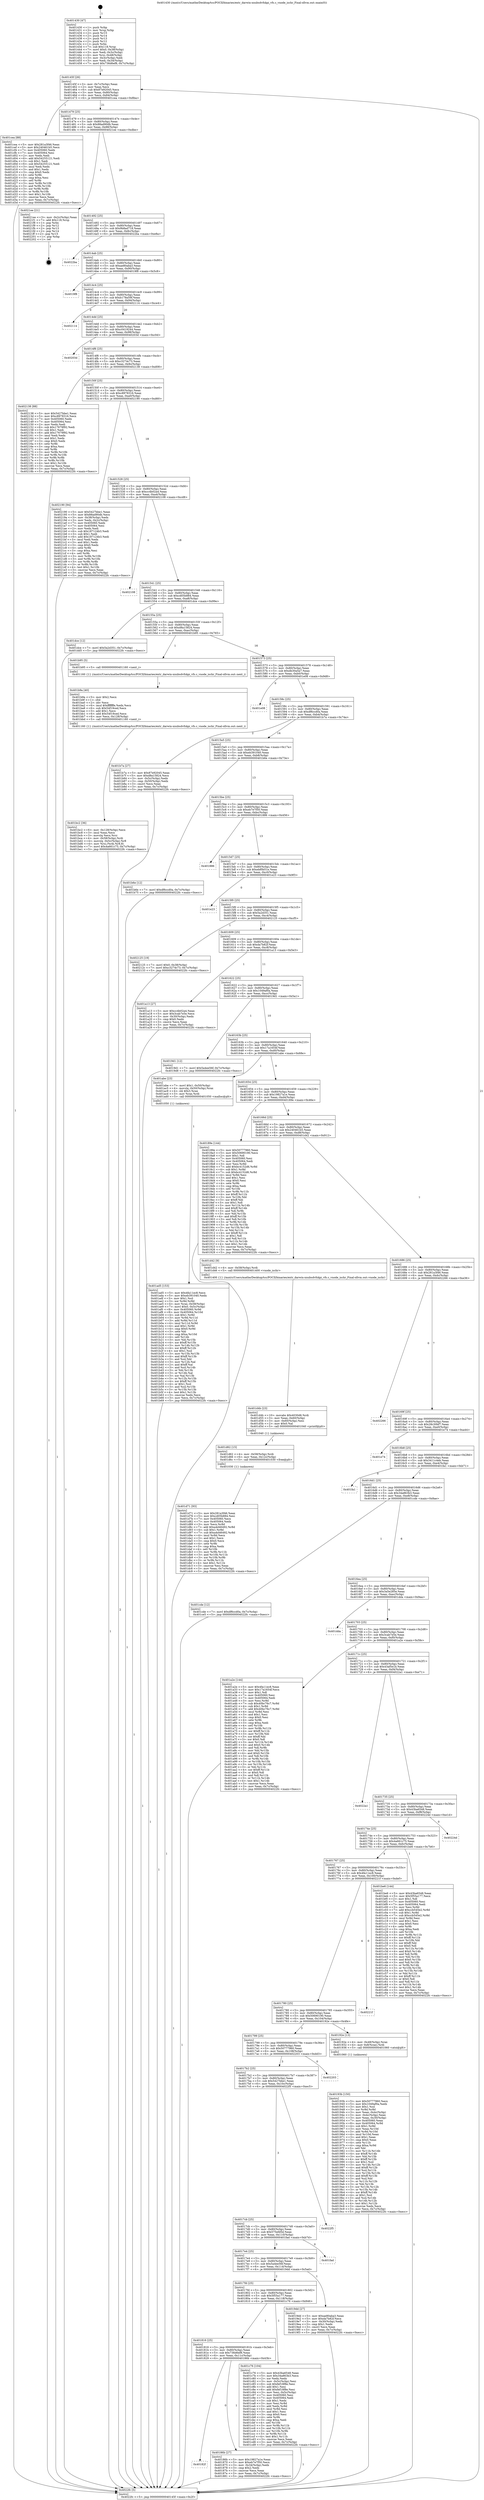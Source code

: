 digraph "0x401430" {
  label = "0x401430 (/mnt/c/Users/mathe/Desktop/tcc/POCII/binaries/extr_darwin-xnubsdvfskpi_vfs.c_vnode_ischr_Final-ollvm.out::main(0))"
  labelloc = "t"
  node[shape=record]

  Entry [label="",width=0.3,height=0.3,shape=circle,fillcolor=black,style=filled]
  "0x40145f" [label="{
     0x40145f [26]\l
     | [instrs]\l
     &nbsp;&nbsp;0x40145f \<+3\>: mov -0x7c(%rbp),%eax\l
     &nbsp;&nbsp;0x401462 \<+2\>: mov %eax,%ecx\l
     &nbsp;&nbsp;0x401464 \<+6\>: sub $0x87e92045,%ecx\l
     &nbsp;&nbsp;0x40146a \<+3\>: mov %eax,-0x80(%rbp)\l
     &nbsp;&nbsp;0x40146d \<+6\>: mov %ecx,-0x84(%rbp)\l
     &nbsp;&nbsp;0x401473 \<+6\>: je 0000000000401cea \<main+0x8ba\>\l
  }"]
  "0x401cea" [label="{
     0x401cea [88]\l
     | [instrs]\l
     &nbsp;&nbsp;0x401cea \<+5\>: mov $0x281a3f46,%eax\l
     &nbsp;&nbsp;0x401cef \<+5\>: mov $0x240461b5,%ecx\l
     &nbsp;&nbsp;0x401cf4 \<+7\>: mov 0x405060,%edx\l
     &nbsp;&nbsp;0x401cfb \<+7\>: mov 0x405064,%esi\l
     &nbsp;&nbsp;0x401d02 \<+2\>: mov %edx,%edi\l
     &nbsp;&nbsp;0x401d04 \<+6\>: add $0x54255121,%edi\l
     &nbsp;&nbsp;0x401d0a \<+3\>: sub $0x1,%edi\l
     &nbsp;&nbsp;0x401d0d \<+6\>: sub $0x54255121,%edi\l
     &nbsp;&nbsp;0x401d13 \<+3\>: imul %edi,%edx\l
     &nbsp;&nbsp;0x401d16 \<+3\>: and $0x1,%edx\l
     &nbsp;&nbsp;0x401d19 \<+3\>: cmp $0x0,%edx\l
     &nbsp;&nbsp;0x401d1c \<+4\>: sete %r8b\l
     &nbsp;&nbsp;0x401d20 \<+3\>: cmp $0xa,%esi\l
     &nbsp;&nbsp;0x401d23 \<+4\>: setl %r9b\l
     &nbsp;&nbsp;0x401d27 \<+3\>: mov %r8b,%r10b\l
     &nbsp;&nbsp;0x401d2a \<+3\>: and %r9b,%r10b\l
     &nbsp;&nbsp;0x401d2d \<+3\>: xor %r9b,%r8b\l
     &nbsp;&nbsp;0x401d30 \<+3\>: or %r8b,%r10b\l
     &nbsp;&nbsp;0x401d33 \<+4\>: test $0x1,%r10b\l
     &nbsp;&nbsp;0x401d37 \<+3\>: cmovne %ecx,%eax\l
     &nbsp;&nbsp;0x401d3a \<+3\>: mov %eax,-0x7c(%rbp)\l
     &nbsp;&nbsp;0x401d3d \<+5\>: jmp 00000000004022fc \<main+0xecc\>\l
  }"]
  "0x401479" [label="{
     0x401479 [25]\l
     | [instrs]\l
     &nbsp;&nbsp;0x401479 \<+5\>: jmp 000000000040147e \<main+0x4e\>\l
     &nbsp;&nbsp;0x40147e \<+3\>: mov -0x80(%rbp),%eax\l
     &nbsp;&nbsp;0x401481 \<+5\>: sub $0x88ad90db,%eax\l
     &nbsp;&nbsp;0x401486 \<+6\>: mov %eax,-0x88(%rbp)\l
     &nbsp;&nbsp;0x40148c \<+6\>: je 00000000004021ee \<main+0xdbe\>\l
  }"]
  Exit [label="",width=0.3,height=0.3,shape=circle,fillcolor=black,style=filled,peripheries=2]
  "0x4021ee" [label="{
     0x4021ee [21]\l
     | [instrs]\l
     &nbsp;&nbsp;0x4021ee \<+3\>: mov -0x2c(%rbp),%eax\l
     &nbsp;&nbsp;0x4021f1 \<+7\>: add $0x118,%rsp\l
     &nbsp;&nbsp;0x4021f8 \<+1\>: pop %rbx\l
     &nbsp;&nbsp;0x4021f9 \<+2\>: pop %r12\l
     &nbsp;&nbsp;0x4021fb \<+2\>: pop %r13\l
     &nbsp;&nbsp;0x4021fd \<+2\>: pop %r14\l
     &nbsp;&nbsp;0x4021ff \<+2\>: pop %r15\l
     &nbsp;&nbsp;0x402201 \<+1\>: pop %rbp\l
     &nbsp;&nbsp;0x402202 \<+1\>: ret\l
  }"]
  "0x401492" [label="{
     0x401492 [25]\l
     | [instrs]\l
     &nbsp;&nbsp;0x401492 \<+5\>: jmp 0000000000401497 \<main+0x67\>\l
     &nbsp;&nbsp;0x401497 \<+3\>: mov -0x80(%rbp),%eax\l
     &nbsp;&nbsp;0x40149a \<+5\>: sub $0x9b8ad718,%eax\l
     &nbsp;&nbsp;0x40149f \<+6\>: mov %eax,-0x8c(%rbp)\l
     &nbsp;&nbsp;0x4014a5 \<+6\>: je 00000000004022ba \<main+0xe8a\>\l
  }"]
  "0x401d71" [label="{
     0x401d71 [93]\l
     | [instrs]\l
     &nbsp;&nbsp;0x401d71 \<+5\>: mov $0x281a3f46,%eax\l
     &nbsp;&nbsp;0x401d76 \<+5\>: mov $0xcd05b884,%esi\l
     &nbsp;&nbsp;0x401d7b \<+7\>: mov 0x405060,%ecx\l
     &nbsp;&nbsp;0x401d82 \<+7\>: mov 0x405064,%edx\l
     &nbsp;&nbsp;0x401d89 \<+3\>: mov %ecx,%r8d\l
     &nbsp;&nbsp;0x401d8c \<+7\>: add $0xa4d46492,%r8d\l
     &nbsp;&nbsp;0x401d93 \<+4\>: sub $0x1,%r8d\l
     &nbsp;&nbsp;0x401d97 \<+7\>: sub $0xa4d46492,%r8d\l
     &nbsp;&nbsp;0x401d9e \<+4\>: imul %r8d,%ecx\l
     &nbsp;&nbsp;0x401da2 \<+3\>: and $0x1,%ecx\l
     &nbsp;&nbsp;0x401da5 \<+3\>: cmp $0x0,%ecx\l
     &nbsp;&nbsp;0x401da8 \<+4\>: sete %r9b\l
     &nbsp;&nbsp;0x401dac \<+3\>: cmp $0xa,%edx\l
     &nbsp;&nbsp;0x401daf \<+4\>: setl %r10b\l
     &nbsp;&nbsp;0x401db3 \<+3\>: mov %r9b,%r11b\l
     &nbsp;&nbsp;0x401db6 \<+3\>: and %r10b,%r11b\l
     &nbsp;&nbsp;0x401db9 \<+3\>: xor %r10b,%r9b\l
     &nbsp;&nbsp;0x401dbc \<+3\>: or %r9b,%r11b\l
     &nbsp;&nbsp;0x401dbf \<+4\>: test $0x1,%r11b\l
     &nbsp;&nbsp;0x401dc3 \<+3\>: cmovne %esi,%eax\l
     &nbsp;&nbsp;0x401dc6 \<+3\>: mov %eax,-0x7c(%rbp)\l
     &nbsp;&nbsp;0x401dc9 \<+5\>: jmp 00000000004022fc \<main+0xecc\>\l
  }"]
  "0x4022ba" [label="{
     0x4022ba\l
  }", style=dashed]
  "0x4014ab" [label="{
     0x4014ab [25]\l
     | [instrs]\l
     &nbsp;&nbsp;0x4014ab \<+5\>: jmp 00000000004014b0 \<main+0x80\>\l
     &nbsp;&nbsp;0x4014b0 \<+3\>: mov -0x80(%rbp),%eax\l
     &nbsp;&nbsp;0x4014b3 \<+5\>: sub $0xae80aba3,%eax\l
     &nbsp;&nbsp;0x4014b8 \<+6\>: mov %eax,-0x90(%rbp)\l
     &nbsp;&nbsp;0x4014be \<+6\>: je 00000000004019f8 \<main+0x5c8\>\l
  }"]
  "0x401d62" [label="{
     0x401d62 [15]\l
     | [instrs]\l
     &nbsp;&nbsp;0x401d62 \<+4\>: mov -0x58(%rbp),%rdi\l
     &nbsp;&nbsp;0x401d66 \<+6\>: mov %eax,-0x12c(%rbp)\l
     &nbsp;&nbsp;0x401d6c \<+5\>: call 0000000000401030 \<free@plt\>\l
     | [calls]\l
     &nbsp;&nbsp;0x401030 \{1\} (unknown)\l
  }"]
  "0x4019f8" [label="{
     0x4019f8\l
  }", style=dashed]
  "0x4014c4" [label="{
     0x4014c4 [25]\l
     | [instrs]\l
     &nbsp;&nbsp;0x4014c4 \<+5\>: jmp 00000000004014c9 \<main+0x99\>\l
     &nbsp;&nbsp;0x4014c9 \<+3\>: mov -0x80(%rbp),%eax\l
     &nbsp;&nbsp;0x4014cc \<+5\>: sub $0xb178a59f,%eax\l
     &nbsp;&nbsp;0x4014d1 \<+6\>: mov %eax,-0x94(%rbp)\l
     &nbsp;&nbsp;0x4014d7 \<+6\>: je 0000000000402114 \<main+0xce4\>\l
  }"]
  "0x401d4b" [label="{
     0x401d4b [23]\l
     | [instrs]\l
     &nbsp;&nbsp;0x401d4b \<+10\>: movabs $0x4030d6,%rdi\l
     &nbsp;&nbsp;0x401d55 \<+3\>: mov %eax,-0x60(%rbp)\l
     &nbsp;&nbsp;0x401d58 \<+3\>: mov -0x60(%rbp),%esi\l
     &nbsp;&nbsp;0x401d5b \<+2\>: mov $0x0,%al\l
     &nbsp;&nbsp;0x401d5d \<+5\>: call 0000000000401040 \<printf@plt\>\l
     | [calls]\l
     &nbsp;&nbsp;0x401040 \{1\} (unknown)\l
  }"]
  "0x402114" [label="{
     0x402114\l
  }", style=dashed]
  "0x4014dd" [label="{
     0x4014dd [25]\l
     | [instrs]\l
     &nbsp;&nbsp;0x4014dd \<+5\>: jmp 00000000004014e2 \<main+0xb2\>\l
     &nbsp;&nbsp;0x4014e2 \<+3\>: mov -0x80(%rbp),%eax\l
     &nbsp;&nbsp;0x4014e5 \<+5\>: sub $0xc0419244,%eax\l
     &nbsp;&nbsp;0x4014ea \<+6\>: mov %eax,-0x98(%rbp)\l
     &nbsp;&nbsp;0x4014f0 \<+6\>: je 000000000040203d \<main+0xc0d\>\l
  }"]
  "0x401bc2" [label="{
     0x401bc2 [36]\l
     | [instrs]\l
     &nbsp;&nbsp;0x401bc2 \<+6\>: mov -0x128(%rbp),%ecx\l
     &nbsp;&nbsp;0x401bc8 \<+3\>: imul %eax,%ecx\l
     &nbsp;&nbsp;0x401bcb \<+3\>: movslq %ecx,%rsi\l
     &nbsp;&nbsp;0x401bce \<+4\>: mov -0x58(%rbp),%rdi\l
     &nbsp;&nbsp;0x401bd2 \<+4\>: movslq -0x5c(%rbp),%r8\l
     &nbsp;&nbsp;0x401bd6 \<+4\>: mov %rsi,(%rdi,%r8,8)\l
     &nbsp;&nbsp;0x401bda \<+7\>: movl $0x4a661c75,-0x7c(%rbp)\l
     &nbsp;&nbsp;0x401be1 \<+5\>: jmp 00000000004022fc \<main+0xecc\>\l
  }"]
  "0x40203d" [label="{
     0x40203d\l
  }", style=dashed]
  "0x4014f6" [label="{
     0x4014f6 [25]\l
     | [instrs]\l
     &nbsp;&nbsp;0x4014f6 \<+5\>: jmp 00000000004014fb \<main+0xcb\>\l
     &nbsp;&nbsp;0x4014fb \<+3\>: mov -0x80(%rbp),%eax\l
     &nbsp;&nbsp;0x4014fe \<+5\>: sub $0xc3274c73,%eax\l
     &nbsp;&nbsp;0x401503 \<+6\>: mov %eax,-0x9c(%rbp)\l
     &nbsp;&nbsp;0x401509 \<+6\>: je 0000000000402138 \<main+0xd08\>\l
  }"]
  "0x401b9a" [label="{
     0x401b9a [40]\l
     | [instrs]\l
     &nbsp;&nbsp;0x401b9a \<+5\>: mov $0x2,%ecx\l
     &nbsp;&nbsp;0x401b9f \<+1\>: cltd\l
     &nbsp;&nbsp;0x401ba0 \<+2\>: idiv %ecx\l
     &nbsp;&nbsp;0x401ba2 \<+6\>: imul $0xfffffffe,%edx,%ecx\l
     &nbsp;&nbsp;0x401ba8 \<+6\>: sub $0x54f19ced,%ecx\l
     &nbsp;&nbsp;0x401bae \<+3\>: add $0x1,%ecx\l
     &nbsp;&nbsp;0x401bb1 \<+6\>: add $0x54f19ced,%ecx\l
     &nbsp;&nbsp;0x401bb7 \<+6\>: mov %ecx,-0x128(%rbp)\l
     &nbsp;&nbsp;0x401bbd \<+5\>: call 0000000000401160 \<next_i\>\l
     | [calls]\l
     &nbsp;&nbsp;0x401160 \{1\} (/mnt/c/Users/mathe/Desktop/tcc/POCII/binaries/extr_darwin-xnubsdvfskpi_vfs.c_vnode_ischr_Final-ollvm.out::next_i)\l
  }"]
  "0x402138" [label="{
     0x402138 [88]\l
     | [instrs]\l
     &nbsp;&nbsp;0x402138 \<+5\>: mov $0x5427bbe1,%eax\l
     &nbsp;&nbsp;0x40213d \<+5\>: mov $0xc8978316,%ecx\l
     &nbsp;&nbsp;0x402142 \<+7\>: mov 0x405060,%edx\l
     &nbsp;&nbsp;0x402149 \<+7\>: mov 0x405064,%esi\l
     &nbsp;&nbsp;0x402150 \<+2\>: mov %edx,%edi\l
     &nbsp;&nbsp;0x402152 \<+6\>: sub $0x17679f92,%edi\l
     &nbsp;&nbsp;0x402158 \<+3\>: sub $0x1,%edi\l
     &nbsp;&nbsp;0x40215b \<+6\>: add $0x17679f92,%edi\l
     &nbsp;&nbsp;0x402161 \<+3\>: imul %edi,%edx\l
     &nbsp;&nbsp;0x402164 \<+3\>: and $0x1,%edx\l
     &nbsp;&nbsp;0x402167 \<+3\>: cmp $0x0,%edx\l
     &nbsp;&nbsp;0x40216a \<+4\>: sete %r8b\l
     &nbsp;&nbsp;0x40216e \<+3\>: cmp $0xa,%esi\l
     &nbsp;&nbsp;0x402171 \<+4\>: setl %r9b\l
     &nbsp;&nbsp;0x402175 \<+3\>: mov %r8b,%r10b\l
     &nbsp;&nbsp;0x402178 \<+3\>: and %r9b,%r10b\l
     &nbsp;&nbsp;0x40217b \<+3\>: xor %r9b,%r8b\l
     &nbsp;&nbsp;0x40217e \<+3\>: or %r8b,%r10b\l
     &nbsp;&nbsp;0x402181 \<+4\>: test $0x1,%r10b\l
     &nbsp;&nbsp;0x402185 \<+3\>: cmovne %ecx,%eax\l
     &nbsp;&nbsp;0x402188 \<+3\>: mov %eax,-0x7c(%rbp)\l
     &nbsp;&nbsp;0x40218b \<+5\>: jmp 00000000004022fc \<main+0xecc\>\l
  }"]
  "0x40150f" [label="{
     0x40150f [25]\l
     | [instrs]\l
     &nbsp;&nbsp;0x40150f \<+5\>: jmp 0000000000401514 \<main+0xe4\>\l
     &nbsp;&nbsp;0x401514 \<+3\>: mov -0x80(%rbp),%eax\l
     &nbsp;&nbsp;0x401517 \<+5\>: sub $0xc8978316,%eax\l
     &nbsp;&nbsp;0x40151c \<+6\>: mov %eax,-0xa0(%rbp)\l
     &nbsp;&nbsp;0x401522 \<+6\>: je 0000000000402190 \<main+0xd60\>\l
  }"]
  "0x401ad5" [label="{
     0x401ad5 [153]\l
     | [instrs]\l
     &nbsp;&nbsp;0x401ad5 \<+5\>: mov $0x4fa11ec8,%ecx\l
     &nbsp;&nbsp;0x401ada \<+5\>: mov $0xeb391040,%edx\l
     &nbsp;&nbsp;0x401adf \<+3\>: mov $0x1,%sil\l
     &nbsp;&nbsp;0x401ae2 \<+3\>: xor %r8d,%r8d\l
     &nbsp;&nbsp;0x401ae5 \<+4\>: mov %rax,-0x58(%rbp)\l
     &nbsp;&nbsp;0x401ae9 \<+7\>: movl $0x0,-0x5c(%rbp)\l
     &nbsp;&nbsp;0x401af0 \<+8\>: mov 0x405060,%r9d\l
     &nbsp;&nbsp;0x401af8 \<+8\>: mov 0x405064,%r10d\l
     &nbsp;&nbsp;0x401b00 \<+4\>: sub $0x1,%r8d\l
     &nbsp;&nbsp;0x401b04 \<+3\>: mov %r9d,%r11d\l
     &nbsp;&nbsp;0x401b07 \<+3\>: add %r8d,%r11d\l
     &nbsp;&nbsp;0x401b0a \<+4\>: imul %r11d,%r9d\l
     &nbsp;&nbsp;0x401b0e \<+4\>: and $0x1,%r9d\l
     &nbsp;&nbsp;0x401b12 \<+4\>: cmp $0x0,%r9d\l
     &nbsp;&nbsp;0x401b16 \<+3\>: sete %bl\l
     &nbsp;&nbsp;0x401b19 \<+4\>: cmp $0xa,%r10d\l
     &nbsp;&nbsp;0x401b1d \<+4\>: setl %r14b\l
     &nbsp;&nbsp;0x401b21 \<+3\>: mov %bl,%r15b\l
     &nbsp;&nbsp;0x401b24 \<+4\>: xor $0xff,%r15b\l
     &nbsp;&nbsp;0x401b28 \<+3\>: mov %r14b,%r12b\l
     &nbsp;&nbsp;0x401b2b \<+4\>: xor $0xff,%r12b\l
     &nbsp;&nbsp;0x401b2f \<+4\>: xor $0x1,%sil\l
     &nbsp;&nbsp;0x401b33 \<+3\>: mov %r15b,%r13b\l
     &nbsp;&nbsp;0x401b36 \<+4\>: and $0xff,%r13b\l
     &nbsp;&nbsp;0x401b3a \<+3\>: and %sil,%bl\l
     &nbsp;&nbsp;0x401b3d \<+3\>: mov %r12b,%al\l
     &nbsp;&nbsp;0x401b40 \<+2\>: and $0xff,%al\l
     &nbsp;&nbsp;0x401b42 \<+3\>: and %sil,%r14b\l
     &nbsp;&nbsp;0x401b45 \<+3\>: or %bl,%r13b\l
     &nbsp;&nbsp;0x401b48 \<+3\>: or %r14b,%al\l
     &nbsp;&nbsp;0x401b4b \<+3\>: xor %al,%r13b\l
     &nbsp;&nbsp;0x401b4e \<+3\>: or %r12b,%r15b\l
     &nbsp;&nbsp;0x401b51 \<+4\>: xor $0xff,%r15b\l
     &nbsp;&nbsp;0x401b55 \<+4\>: or $0x1,%sil\l
     &nbsp;&nbsp;0x401b59 \<+3\>: and %sil,%r15b\l
     &nbsp;&nbsp;0x401b5c \<+3\>: or %r15b,%r13b\l
     &nbsp;&nbsp;0x401b5f \<+4\>: test $0x1,%r13b\l
     &nbsp;&nbsp;0x401b63 \<+3\>: cmovne %edx,%ecx\l
     &nbsp;&nbsp;0x401b66 \<+3\>: mov %ecx,-0x7c(%rbp)\l
     &nbsp;&nbsp;0x401b69 \<+5\>: jmp 00000000004022fc \<main+0xecc\>\l
  }"]
  "0x402190" [label="{
     0x402190 [94]\l
     | [instrs]\l
     &nbsp;&nbsp;0x402190 \<+5\>: mov $0x5427bbe1,%eax\l
     &nbsp;&nbsp;0x402195 \<+5\>: mov $0x88ad90db,%ecx\l
     &nbsp;&nbsp;0x40219a \<+3\>: mov -0x38(%rbp),%edx\l
     &nbsp;&nbsp;0x40219d \<+3\>: mov %edx,-0x2c(%rbp)\l
     &nbsp;&nbsp;0x4021a0 \<+7\>: mov 0x405060,%edx\l
     &nbsp;&nbsp;0x4021a7 \<+7\>: mov 0x405064,%esi\l
     &nbsp;&nbsp;0x4021ae \<+2\>: mov %edx,%edi\l
     &nbsp;&nbsp;0x4021b0 \<+6\>: sub $0x187124b3,%edi\l
     &nbsp;&nbsp;0x4021b6 \<+3\>: sub $0x1,%edi\l
     &nbsp;&nbsp;0x4021b9 \<+6\>: add $0x187124b3,%edi\l
     &nbsp;&nbsp;0x4021bf \<+3\>: imul %edi,%edx\l
     &nbsp;&nbsp;0x4021c2 \<+3\>: and $0x1,%edx\l
     &nbsp;&nbsp;0x4021c5 \<+3\>: cmp $0x0,%edx\l
     &nbsp;&nbsp;0x4021c8 \<+4\>: sete %r8b\l
     &nbsp;&nbsp;0x4021cc \<+3\>: cmp $0xa,%esi\l
     &nbsp;&nbsp;0x4021cf \<+4\>: setl %r9b\l
     &nbsp;&nbsp;0x4021d3 \<+3\>: mov %r8b,%r10b\l
     &nbsp;&nbsp;0x4021d6 \<+3\>: and %r9b,%r10b\l
     &nbsp;&nbsp;0x4021d9 \<+3\>: xor %r9b,%r8b\l
     &nbsp;&nbsp;0x4021dc \<+3\>: or %r8b,%r10b\l
     &nbsp;&nbsp;0x4021df \<+4\>: test $0x1,%r10b\l
     &nbsp;&nbsp;0x4021e3 \<+3\>: cmovne %ecx,%eax\l
     &nbsp;&nbsp;0x4021e6 \<+3\>: mov %eax,-0x7c(%rbp)\l
     &nbsp;&nbsp;0x4021e9 \<+5\>: jmp 00000000004022fc \<main+0xecc\>\l
  }"]
  "0x401528" [label="{
     0x401528 [25]\l
     | [instrs]\l
     &nbsp;&nbsp;0x401528 \<+5\>: jmp 000000000040152d \<main+0xfd\>\l
     &nbsp;&nbsp;0x40152d \<+3\>: mov -0x80(%rbp),%eax\l
     &nbsp;&nbsp;0x401530 \<+5\>: sub $0xcc4b02a4,%eax\l
     &nbsp;&nbsp;0x401535 \<+6\>: mov %eax,-0xa4(%rbp)\l
     &nbsp;&nbsp;0x40153b \<+6\>: je 0000000000402108 \<main+0xcd8\>\l
  }"]
  "0x40193b" [label="{
     0x40193b [150]\l
     | [instrs]\l
     &nbsp;&nbsp;0x40193b \<+5\>: mov $0x50777960,%ecx\l
     &nbsp;&nbsp;0x401940 \<+5\>: mov $0x1049af0a,%edx\l
     &nbsp;&nbsp;0x401945 \<+3\>: mov $0x1,%sil\l
     &nbsp;&nbsp;0x401948 \<+3\>: xor %r8d,%r8d\l
     &nbsp;&nbsp;0x40194b \<+3\>: mov %eax,-0x4c(%rbp)\l
     &nbsp;&nbsp;0x40194e \<+3\>: mov -0x4c(%rbp),%eax\l
     &nbsp;&nbsp;0x401951 \<+3\>: mov %eax,-0x30(%rbp)\l
     &nbsp;&nbsp;0x401954 \<+7\>: mov 0x405060,%eax\l
     &nbsp;&nbsp;0x40195b \<+8\>: mov 0x405064,%r9d\l
     &nbsp;&nbsp;0x401963 \<+4\>: sub $0x1,%r8d\l
     &nbsp;&nbsp;0x401967 \<+3\>: mov %eax,%r10d\l
     &nbsp;&nbsp;0x40196a \<+3\>: add %r8d,%r10d\l
     &nbsp;&nbsp;0x40196d \<+4\>: imul %r10d,%eax\l
     &nbsp;&nbsp;0x401971 \<+3\>: and $0x1,%eax\l
     &nbsp;&nbsp;0x401974 \<+3\>: cmp $0x0,%eax\l
     &nbsp;&nbsp;0x401977 \<+4\>: sete %r11b\l
     &nbsp;&nbsp;0x40197b \<+4\>: cmp $0xa,%r9d\l
     &nbsp;&nbsp;0x40197f \<+3\>: setl %bl\l
     &nbsp;&nbsp;0x401982 \<+3\>: mov %r11b,%r14b\l
     &nbsp;&nbsp;0x401985 \<+4\>: xor $0xff,%r14b\l
     &nbsp;&nbsp;0x401989 \<+3\>: mov %bl,%r15b\l
     &nbsp;&nbsp;0x40198c \<+4\>: xor $0xff,%r15b\l
     &nbsp;&nbsp;0x401990 \<+4\>: xor $0x1,%sil\l
     &nbsp;&nbsp;0x401994 \<+3\>: mov %r14b,%r12b\l
     &nbsp;&nbsp;0x401997 \<+4\>: and $0xff,%r12b\l
     &nbsp;&nbsp;0x40199b \<+3\>: and %sil,%r11b\l
     &nbsp;&nbsp;0x40199e \<+3\>: mov %r15b,%r13b\l
     &nbsp;&nbsp;0x4019a1 \<+4\>: and $0xff,%r13b\l
     &nbsp;&nbsp;0x4019a5 \<+3\>: and %sil,%bl\l
     &nbsp;&nbsp;0x4019a8 \<+3\>: or %r11b,%r12b\l
     &nbsp;&nbsp;0x4019ab \<+3\>: or %bl,%r13b\l
     &nbsp;&nbsp;0x4019ae \<+3\>: xor %r13b,%r12b\l
     &nbsp;&nbsp;0x4019b1 \<+3\>: or %r15b,%r14b\l
     &nbsp;&nbsp;0x4019b4 \<+4\>: xor $0xff,%r14b\l
     &nbsp;&nbsp;0x4019b8 \<+4\>: or $0x1,%sil\l
     &nbsp;&nbsp;0x4019bc \<+3\>: and %sil,%r14b\l
     &nbsp;&nbsp;0x4019bf \<+3\>: or %r14b,%r12b\l
     &nbsp;&nbsp;0x4019c2 \<+4\>: test $0x1,%r12b\l
     &nbsp;&nbsp;0x4019c6 \<+3\>: cmovne %edx,%ecx\l
     &nbsp;&nbsp;0x4019c9 \<+3\>: mov %ecx,-0x7c(%rbp)\l
     &nbsp;&nbsp;0x4019cc \<+5\>: jmp 00000000004022fc \<main+0xecc\>\l
  }"]
  "0x402108" [label="{
     0x402108\l
  }", style=dashed]
  "0x401541" [label="{
     0x401541 [25]\l
     | [instrs]\l
     &nbsp;&nbsp;0x401541 \<+5\>: jmp 0000000000401546 \<main+0x116\>\l
     &nbsp;&nbsp;0x401546 \<+3\>: mov -0x80(%rbp),%eax\l
     &nbsp;&nbsp;0x401549 \<+5\>: sub $0xcd05b884,%eax\l
     &nbsp;&nbsp;0x40154e \<+6\>: mov %eax,-0xa8(%rbp)\l
     &nbsp;&nbsp;0x401554 \<+6\>: je 0000000000401dce \<main+0x99e\>\l
  }"]
  "0x401430" [label="{
     0x401430 [47]\l
     | [instrs]\l
     &nbsp;&nbsp;0x401430 \<+1\>: push %rbp\l
     &nbsp;&nbsp;0x401431 \<+3\>: mov %rsp,%rbp\l
     &nbsp;&nbsp;0x401434 \<+2\>: push %r15\l
     &nbsp;&nbsp;0x401436 \<+2\>: push %r14\l
     &nbsp;&nbsp;0x401438 \<+2\>: push %r13\l
     &nbsp;&nbsp;0x40143a \<+2\>: push %r12\l
     &nbsp;&nbsp;0x40143c \<+1\>: push %rbx\l
     &nbsp;&nbsp;0x40143d \<+7\>: sub $0x118,%rsp\l
     &nbsp;&nbsp;0x401444 \<+7\>: movl $0x0,-0x38(%rbp)\l
     &nbsp;&nbsp;0x40144b \<+3\>: mov %edi,-0x3c(%rbp)\l
     &nbsp;&nbsp;0x40144e \<+4\>: mov %rsi,-0x48(%rbp)\l
     &nbsp;&nbsp;0x401452 \<+3\>: mov -0x3c(%rbp),%edi\l
     &nbsp;&nbsp;0x401455 \<+3\>: mov %edi,-0x34(%rbp)\l
     &nbsp;&nbsp;0x401458 \<+7\>: movl $0x736d6ef8,-0x7c(%rbp)\l
  }"]
  "0x401dce" [label="{
     0x401dce [12]\l
     | [instrs]\l
     &nbsp;&nbsp;0x401dce \<+7\>: movl $0x5a2d351,-0x7c(%rbp)\l
     &nbsp;&nbsp;0x401dd5 \<+5\>: jmp 00000000004022fc \<main+0xecc\>\l
  }"]
  "0x40155a" [label="{
     0x40155a [25]\l
     | [instrs]\l
     &nbsp;&nbsp;0x40155a \<+5\>: jmp 000000000040155f \<main+0x12f\>\l
     &nbsp;&nbsp;0x40155f \<+3\>: mov -0x80(%rbp),%eax\l
     &nbsp;&nbsp;0x401562 \<+5\>: sub $0xd8a15824,%eax\l
     &nbsp;&nbsp;0x401567 \<+6\>: mov %eax,-0xac(%rbp)\l
     &nbsp;&nbsp;0x40156d \<+6\>: je 0000000000401b95 \<main+0x765\>\l
  }"]
  "0x4022fc" [label="{
     0x4022fc [5]\l
     | [instrs]\l
     &nbsp;&nbsp;0x4022fc \<+5\>: jmp 000000000040145f \<main+0x2f\>\l
  }"]
  "0x401b95" [label="{
     0x401b95 [5]\l
     | [instrs]\l
     &nbsp;&nbsp;0x401b95 \<+5\>: call 0000000000401160 \<next_i\>\l
     | [calls]\l
     &nbsp;&nbsp;0x401160 \{1\} (/mnt/c/Users/mathe/Desktop/tcc/POCII/binaries/extr_darwin-xnubsdvfskpi_vfs.c_vnode_ischr_Final-ollvm.out::next_i)\l
  }"]
  "0x401573" [label="{
     0x401573 [25]\l
     | [instrs]\l
     &nbsp;&nbsp;0x401573 \<+5\>: jmp 0000000000401578 \<main+0x148\>\l
     &nbsp;&nbsp;0x401578 \<+3\>: mov -0x80(%rbp),%eax\l
     &nbsp;&nbsp;0x40157b \<+5\>: sub $0xdb30a5a7,%eax\l
     &nbsp;&nbsp;0x401580 \<+6\>: mov %eax,-0xb0(%rbp)\l
     &nbsp;&nbsp;0x401586 \<+6\>: je 0000000000401e08 \<main+0x9d8\>\l
  }"]
  "0x40182f" [label="{
     0x40182f\l
  }", style=dashed]
  "0x401e08" [label="{
     0x401e08\l
  }", style=dashed]
  "0x40158c" [label="{
     0x40158c [25]\l
     | [instrs]\l
     &nbsp;&nbsp;0x40158c \<+5\>: jmp 0000000000401591 \<main+0x161\>\l
     &nbsp;&nbsp;0x401591 \<+3\>: mov -0x80(%rbp),%eax\l
     &nbsp;&nbsp;0x401594 \<+5\>: sub $0xdf6ccd0a,%eax\l
     &nbsp;&nbsp;0x401599 \<+6\>: mov %eax,-0xb4(%rbp)\l
     &nbsp;&nbsp;0x40159f \<+6\>: je 0000000000401b7a \<main+0x74a\>\l
  }"]
  "0x40186b" [label="{
     0x40186b [27]\l
     | [instrs]\l
     &nbsp;&nbsp;0x40186b \<+5\>: mov $0x19827a1e,%eax\l
     &nbsp;&nbsp;0x401870 \<+5\>: mov $0xeb7e7f50,%ecx\l
     &nbsp;&nbsp;0x401875 \<+3\>: mov -0x34(%rbp),%edx\l
     &nbsp;&nbsp;0x401878 \<+3\>: cmp $0x2,%edx\l
     &nbsp;&nbsp;0x40187b \<+3\>: cmovne %ecx,%eax\l
     &nbsp;&nbsp;0x40187e \<+3\>: mov %eax,-0x7c(%rbp)\l
     &nbsp;&nbsp;0x401881 \<+5\>: jmp 00000000004022fc \<main+0xecc\>\l
  }"]
  "0x401b7a" [label="{
     0x401b7a [27]\l
     | [instrs]\l
     &nbsp;&nbsp;0x401b7a \<+5\>: mov $0x87e92045,%eax\l
     &nbsp;&nbsp;0x401b7f \<+5\>: mov $0xd8a15824,%ecx\l
     &nbsp;&nbsp;0x401b84 \<+3\>: mov -0x5c(%rbp),%edx\l
     &nbsp;&nbsp;0x401b87 \<+3\>: cmp -0x50(%rbp),%edx\l
     &nbsp;&nbsp;0x401b8a \<+3\>: cmovl %ecx,%eax\l
     &nbsp;&nbsp;0x401b8d \<+3\>: mov %eax,-0x7c(%rbp)\l
     &nbsp;&nbsp;0x401b90 \<+5\>: jmp 00000000004022fc \<main+0xecc\>\l
  }"]
  "0x4015a5" [label="{
     0x4015a5 [25]\l
     | [instrs]\l
     &nbsp;&nbsp;0x4015a5 \<+5\>: jmp 00000000004015aa \<main+0x17a\>\l
     &nbsp;&nbsp;0x4015aa \<+3\>: mov -0x80(%rbp),%eax\l
     &nbsp;&nbsp;0x4015ad \<+5\>: sub $0xeb391040,%eax\l
     &nbsp;&nbsp;0x4015b2 \<+6\>: mov %eax,-0xb8(%rbp)\l
     &nbsp;&nbsp;0x4015b8 \<+6\>: je 0000000000401b6e \<main+0x73e\>\l
  }"]
  "0x401816" [label="{
     0x401816 [25]\l
     | [instrs]\l
     &nbsp;&nbsp;0x401816 \<+5\>: jmp 000000000040181b \<main+0x3eb\>\l
     &nbsp;&nbsp;0x40181b \<+3\>: mov -0x80(%rbp),%eax\l
     &nbsp;&nbsp;0x40181e \<+5\>: sub $0x736d6ef8,%eax\l
     &nbsp;&nbsp;0x401823 \<+6\>: mov %eax,-0x11c(%rbp)\l
     &nbsp;&nbsp;0x401829 \<+6\>: je 000000000040186b \<main+0x43b\>\l
  }"]
  "0x401b6e" [label="{
     0x401b6e [12]\l
     | [instrs]\l
     &nbsp;&nbsp;0x401b6e \<+7\>: movl $0xdf6ccd0a,-0x7c(%rbp)\l
     &nbsp;&nbsp;0x401b75 \<+5\>: jmp 00000000004022fc \<main+0xecc\>\l
  }"]
  "0x4015be" [label="{
     0x4015be [25]\l
     | [instrs]\l
     &nbsp;&nbsp;0x4015be \<+5\>: jmp 00000000004015c3 \<main+0x193\>\l
     &nbsp;&nbsp;0x4015c3 \<+3\>: mov -0x80(%rbp),%eax\l
     &nbsp;&nbsp;0x4015c6 \<+5\>: sub $0xeb7e7f50,%eax\l
     &nbsp;&nbsp;0x4015cb \<+6\>: mov %eax,-0xbc(%rbp)\l
     &nbsp;&nbsp;0x4015d1 \<+6\>: je 0000000000401886 \<main+0x456\>\l
  }"]
  "0x401c76" [label="{
     0x401c76 [104]\l
     | [instrs]\l
     &nbsp;&nbsp;0x401c76 \<+5\>: mov $0x43ba6548,%eax\l
     &nbsp;&nbsp;0x401c7b \<+5\>: mov $0x34a863b3,%ecx\l
     &nbsp;&nbsp;0x401c80 \<+2\>: xor %edx,%edx\l
     &nbsp;&nbsp;0x401c82 \<+3\>: mov -0x5c(%rbp),%esi\l
     &nbsp;&nbsp;0x401c85 \<+6\>: sub $0xfef18f8e,%esi\l
     &nbsp;&nbsp;0x401c8b \<+3\>: add $0x1,%esi\l
     &nbsp;&nbsp;0x401c8e \<+6\>: add $0xfef18f8e,%esi\l
     &nbsp;&nbsp;0x401c94 \<+3\>: mov %esi,-0x5c(%rbp)\l
     &nbsp;&nbsp;0x401c97 \<+7\>: mov 0x405060,%esi\l
     &nbsp;&nbsp;0x401c9e \<+7\>: mov 0x405064,%edi\l
     &nbsp;&nbsp;0x401ca5 \<+3\>: sub $0x1,%edx\l
     &nbsp;&nbsp;0x401ca8 \<+3\>: mov %esi,%r8d\l
     &nbsp;&nbsp;0x401cab \<+3\>: add %edx,%r8d\l
     &nbsp;&nbsp;0x401cae \<+4\>: imul %r8d,%esi\l
     &nbsp;&nbsp;0x401cb2 \<+3\>: and $0x1,%esi\l
     &nbsp;&nbsp;0x401cb5 \<+3\>: cmp $0x0,%esi\l
     &nbsp;&nbsp;0x401cb8 \<+4\>: sete %r9b\l
     &nbsp;&nbsp;0x401cbc \<+3\>: cmp $0xa,%edi\l
     &nbsp;&nbsp;0x401cbf \<+4\>: setl %r10b\l
     &nbsp;&nbsp;0x401cc3 \<+3\>: mov %r9b,%r11b\l
     &nbsp;&nbsp;0x401cc6 \<+3\>: and %r10b,%r11b\l
     &nbsp;&nbsp;0x401cc9 \<+3\>: xor %r10b,%r9b\l
     &nbsp;&nbsp;0x401ccc \<+3\>: or %r9b,%r11b\l
     &nbsp;&nbsp;0x401ccf \<+4\>: test $0x1,%r11b\l
     &nbsp;&nbsp;0x401cd3 \<+3\>: cmovne %ecx,%eax\l
     &nbsp;&nbsp;0x401cd6 \<+3\>: mov %eax,-0x7c(%rbp)\l
     &nbsp;&nbsp;0x401cd9 \<+5\>: jmp 00000000004022fc \<main+0xecc\>\l
  }"]
  "0x401886" [label="{
     0x401886\l
  }", style=dashed]
  "0x4015d7" [label="{
     0x4015d7 [25]\l
     | [instrs]\l
     &nbsp;&nbsp;0x4015d7 \<+5\>: jmp 00000000004015dc \<main+0x1ac\>\l
     &nbsp;&nbsp;0x4015dc \<+3\>: mov -0x80(%rbp),%eax\l
     &nbsp;&nbsp;0x4015df \<+5\>: sub $0xebf0b51e,%eax\l
     &nbsp;&nbsp;0x4015e4 \<+6\>: mov %eax,-0xc0(%rbp)\l
     &nbsp;&nbsp;0x4015ea \<+6\>: je 0000000000401e23 \<main+0x9f3\>\l
  }"]
  "0x4017fd" [label="{
     0x4017fd [25]\l
     | [instrs]\l
     &nbsp;&nbsp;0x4017fd \<+5\>: jmp 0000000000401802 \<main+0x3d2\>\l
     &nbsp;&nbsp;0x401802 \<+3\>: mov -0x80(%rbp),%eax\l
     &nbsp;&nbsp;0x401805 \<+5\>: sub $0x5f55a177,%eax\l
     &nbsp;&nbsp;0x40180a \<+6\>: mov %eax,-0x118(%rbp)\l
     &nbsp;&nbsp;0x401810 \<+6\>: je 0000000000401c76 \<main+0x846\>\l
  }"]
  "0x401e23" [label="{
     0x401e23\l
  }", style=dashed]
  "0x4015f0" [label="{
     0x4015f0 [25]\l
     | [instrs]\l
     &nbsp;&nbsp;0x4015f0 \<+5\>: jmp 00000000004015f5 \<main+0x1c5\>\l
     &nbsp;&nbsp;0x4015f5 \<+3\>: mov -0x80(%rbp),%eax\l
     &nbsp;&nbsp;0x4015f8 \<+5\>: sub $0x5a2d351,%eax\l
     &nbsp;&nbsp;0x4015fd \<+6\>: mov %eax,-0xc4(%rbp)\l
     &nbsp;&nbsp;0x401603 \<+6\>: je 0000000000402125 \<main+0xcf5\>\l
  }"]
  "0x4019dd" [label="{
     0x4019dd [27]\l
     | [instrs]\l
     &nbsp;&nbsp;0x4019dd \<+5\>: mov $0xae80aba3,%eax\l
     &nbsp;&nbsp;0x4019e2 \<+5\>: mov $0xda7b82f,%ecx\l
     &nbsp;&nbsp;0x4019e7 \<+3\>: mov -0x30(%rbp),%edx\l
     &nbsp;&nbsp;0x4019ea \<+3\>: cmp $0x1,%edx\l
     &nbsp;&nbsp;0x4019ed \<+3\>: cmovl %ecx,%eax\l
     &nbsp;&nbsp;0x4019f0 \<+3\>: mov %eax,-0x7c(%rbp)\l
     &nbsp;&nbsp;0x4019f3 \<+5\>: jmp 00000000004022fc \<main+0xecc\>\l
  }"]
  "0x402125" [label="{
     0x402125 [19]\l
     | [instrs]\l
     &nbsp;&nbsp;0x402125 \<+7\>: movl $0x0,-0x38(%rbp)\l
     &nbsp;&nbsp;0x40212c \<+7\>: movl $0xc3274c73,-0x7c(%rbp)\l
     &nbsp;&nbsp;0x402133 \<+5\>: jmp 00000000004022fc \<main+0xecc\>\l
  }"]
  "0x401609" [label="{
     0x401609 [25]\l
     | [instrs]\l
     &nbsp;&nbsp;0x401609 \<+5\>: jmp 000000000040160e \<main+0x1de\>\l
     &nbsp;&nbsp;0x40160e \<+3\>: mov -0x80(%rbp),%eax\l
     &nbsp;&nbsp;0x401611 \<+5\>: sub $0xda7b82f,%eax\l
     &nbsp;&nbsp;0x401616 \<+6\>: mov %eax,-0xc8(%rbp)\l
     &nbsp;&nbsp;0x40161c \<+6\>: je 0000000000401a13 \<main+0x5e3\>\l
  }"]
  "0x4017e4" [label="{
     0x4017e4 [25]\l
     | [instrs]\l
     &nbsp;&nbsp;0x4017e4 \<+5\>: jmp 00000000004017e9 \<main+0x3b9\>\l
     &nbsp;&nbsp;0x4017e9 \<+3\>: mov -0x80(%rbp),%eax\l
     &nbsp;&nbsp;0x4017ec \<+5\>: sub $0x5a4ee56f,%eax\l
     &nbsp;&nbsp;0x4017f1 \<+6\>: mov %eax,-0x114(%rbp)\l
     &nbsp;&nbsp;0x4017f7 \<+6\>: je 00000000004019dd \<main+0x5ad\>\l
  }"]
  "0x401a13" [label="{
     0x401a13 [27]\l
     | [instrs]\l
     &nbsp;&nbsp;0x401a13 \<+5\>: mov $0xcc4b02a4,%eax\l
     &nbsp;&nbsp;0x401a18 \<+5\>: mov $0x3cab7e5e,%ecx\l
     &nbsp;&nbsp;0x401a1d \<+3\>: mov -0x30(%rbp),%edx\l
     &nbsp;&nbsp;0x401a20 \<+3\>: cmp $0x0,%edx\l
     &nbsp;&nbsp;0x401a23 \<+3\>: cmove %ecx,%eax\l
     &nbsp;&nbsp;0x401a26 \<+3\>: mov %eax,-0x7c(%rbp)\l
     &nbsp;&nbsp;0x401a29 \<+5\>: jmp 00000000004022fc \<main+0xecc\>\l
  }"]
  "0x401622" [label="{
     0x401622 [25]\l
     | [instrs]\l
     &nbsp;&nbsp;0x401622 \<+5\>: jmp 0000000000401627 \<main+0x1f7\>\l
     &nbsp;&nbsp;0x401627 \<+3\>: mov -0x80(%rbp),%eax\l
     &nbsp;&nbsp;0x40162a \<+5\>: sub $0x1049af0a,%eax\l
     &nbsp;&nbsp;0x40162f \<+6\>: mov %eax,-0xcc(%rbp)\l
     &nbsp;&nbsp;0x401635 \<+6\>: je 00000000004019d1 \<main+0x5a1\>\l
  }"]
  "0x401fad" [label="{
     0x401fad\l
  }", style=dashed]
  "0x4019d1" [label="{
     0x4019d1 [12]\l
     | [instrs]\l
     &nbsp;&nbsp;0x4019d1 \<+7\>: movl $0x5a4ee56f,-0x7c(%rbp)\l
     &nbsp;&nbsp;0x4019d8 \<+5\>: jmp 00000000004022fc \<main+0xecc\>\l
  }"]
  "0x40163b" [label="{
     0x40163b [25]\l
     | [instrs]\l
     &nbsp;&nbsp;0x40163b \<+5\>: jmp 0000000000401640 \<main+0x210\>\l
     &nbsp;&nbsp;0x401640 \<+3\>: mov -0x80(%rbp),%eax\l
     &nbsp;&nbsp;0x401643 \<+5\>: sub $0x17a1654f,%eax\l
     &nbsp;&nbsp;0x401648 \<+6\>: mov %eax,-0xd0(%rbp)\l
     &nbsp;&nbsp;0x40164e \<+6\>: je 0000000000401abe \<main+0x68e\>\l
  }"]
  "0x4017cb" [label="{
     0x4017cb [25]\l
     | [instrs]\l
     &nbsp;&nbsp;0x4017cb \<+5\>: jmp 00000000004017d0 \<main+0x3a0\>\l
     &nbsp;&nbsp;0x4017d0 \<+3\>: mov -0x80(%rbp),%eax\l
     &nbsp;&nbsp;0x4017d3 \<+5\>: sub $0x575efd5d,%eax\l
     &nbsp;&nbsp;0x4017d8 \<+6\>: mov %eax,-0x110(%rbp)\l
     &nbsp;&nbsp;0x4017de \<+6\>: je 0000000000401fad \<main+0xb7d\>\l
  }"]
  "0x401abe" [label="{
     0x401abe [23]\l
     | [instrs]\l
     &nbsp;&nbsp;0x401abe \<+7\>: movl $0x1,-0x50(%rbp)\l
     &nbsp;&nbsp;0x401ac5 \<+4\>: movslq -0x50(%rbp),%rax\l
     &nbsp;&nbsp;0x401ac9 \<+4\>: shl $0x3,%rax\l
     &nbsp;&nbsp;0x401acd \<+3\>: mov %rax,%rdi\l
     &nbsp;&nbsp;0x401ad0 \<+5\>: call 0000000000401050 \<malloc@plt\>\l
     | [calls]\l
     &nbsp;&nbsp;0x401050 \{1\} (unknown)\l
  }"]
  "0x401654" [label="{
     0x401654 [25]\l
     | [instrs]\l
     &nbsp;&nbsp;0x401654 \<+5\>: jmp 0000000000401659 \<main+0x229\>\l
     &nbsp;&nbsp;0x401659 \<+3\>: mov -0x80(%rbp),%eax\l
     &nbsp;&nbsp;0x40165c \<+5\>: sub $0x19827a1e,%eax\l
     &nbsp;&nbsp;0x401661 \<+6\>: mov %eax,-0xd4(%rbp)\l
     &nbsp;&nbsp;0x401667 \<+6\>: je 000000000040189e \<main+0x46e\>\l
  }"]
  "0x4022f5" [label="{
     0x4022f5\l
  }", style=dashed]
  "0x40189e" [label="{
     0x40189e [144]\l
     | [instrs]\l
     &nbsp;&nbsp;0x40189e \<+5\>: mov $0x50777960,%eax\l
     &nbsp;&nbsp;0x4018a3 \<+5\>: mov $0x50690190,%ecx\l
     &nbsp;&nbsp;0x4018a8 \<+2\>: mov $0x1,%dl\l
     &nbsp;&nbsp;0x4018aa \<+7\>: mov 0x405060,%esi\l
     &nbsp;&nbsp;0x4018b1 \<+7\>: mov 0x405064,%edi\l
     &nbsp;&nbsp;0x4018b8 \<+3\>: mov %esi,%r8d\l
     &nbsp;&nbsp;0x4018bb \<+7\>: add $0xbc4152d6,%r8d\l
     &nbsp;&nbsp;0x4018c2 \<+4\>: sub $0x1,%r8d\l
     &nbsp;&nbsp;0x4018c6 \<+7\>: sub $0xbc4152d6,%r8d\l
     &nbsp;&nbsp;0x4018cd \<+4\>: imul %r8d,%esi\l
     &nbsp;&nbsp;0x4018d1 \<+3\>: and $0x1,%esi\l
     &nbsp;&nbsp;0x4018d4 \<+3\>: cmp $0x0,%esi\l
     &nbsp;&nbsp;0x4018d7 \<+4\>: sete %r9b\l
     &nbsp;&nbsp;0x4018db \<+3\>: cmp $0xa,%edi\l
     &nbsp;&nbsp;0x4018de \<+4\>: setl %r10b\l
     &nbsp;&nbsp;0x4018e2 \<+3\>: mov %r9b,%r11b\l
     &nbsp;&nbsp;0x4018e5 \<+4\>: xor $0xff,%r11b\l
     &nbsp;&nbsp;0x4018e9 \<+3\>: mov %r10b,%bl\l
     &nbsp;&nbsp;0x4018ec \<+3\>: xor $0xff,%bl\l
     &nbsp;&nbsp;0x4018ef \<+3\>: xor $0x1,%dl\l
     &nbsp;&nbsp;0x4018f2 \<+3\>: mov %r11b,%r14b\l
     &nbsp;&nbsp;0x4018f5 \<+4\>: and $0xff,%r14b\l
     &nbsp;&nbsp;0x4018f9 \<+3\>: and %dl,%r9b\l
     &nbsp;&nbsp;0x4018fc \<+3\>: mov %bl,%r15b\l
     &nbsp;&nbsp;0x4018ff \<+4\>: and $0xff,%r15b\l
     &nbsp;&nbsp;0x401903 \<+3\>: and %dl,%r10b\l
     &nbsp;&nbsp;0x401906 \<+3\>: or %r9b,%r14b\l
     &nbsp;&nbsp;0x401909 \<+3\>: or %r10b,%r15b\l
     &nbsp;&nbsp;0x40190c \<+3\>: xor %r15b,%r14b\l
     &nbsp;&nbsp;0x40190f \<+3\>: or %bl,%r11b\l
     &nbsp;&nbsp;0x401912 \<+4\>: xor $0xff,%r11b\l
     &nbsp;&nbsp;0x401916 \<+3\>: or $0x1,%dl\l
     &nbsp;&nbsp;0x401919 \<+3\>: and %dl,%r11b\l
     &nbsp;&nbsp;0x40191c \<+3\>: or %r11b,%r14b\l
     &nbsp;&nbsp;0x40191f \<+4\>: test $0x1,%r14b\l
     &nbsp;&nbsp;0x401923 \<+3\>: cmovne %ecx,%eax\l
     &nbsp;&nbsp;0x401926 \<+3\>: mov %eax,-0x7c(%rbp)\l
     &nbsp;&nbsp;0x401929 \<+5\>: jmp 00000000004022fc \<main+0xecc\>\l
  }"]
  "0x40166d" [label="{
     0x40166d [25]\l
     | [instrs]\l
     &nbsp;&nbsp;0x40166d \<+5\>: jmp 0000000000401672 \<main+0x242\>\l
     &nbsp;&nbsp;0x401672 \<+3\>: mov -0x80(%rbp),%eax\l
     &nbsp;&nbsp;0x401675 \<+5\>: sub $0x240461b5,%eax\l
     &nbsp;&nbsp;0x40167a \<+6\>: mov %eax,-0xd8(%rbp)\l
     &nbsp;&nbsp;0x401680 \<+6\>: je 0000000000401d42 \<main+0x912\>\l
  }"]
  "0x4017b2" [label="{
     0x4017b2 [25]\l
     | [instrs]\l
     &nbsp;&nbsp;0x4017b2 \<+5\>: jmp 00000000004017b7 \<main+0x387\>\l
     &nbsp;&nbsp;0x4017b7 \<+3\>: mov -0x80(%rbp),%eax\l
     &nbsp;&nbsp;0x4017ba \<+5\>: sub $0x5427bbe1,%eax\l
     &nbsp;&nbsp;0x4017bf \<+6\>: mov %eax,-0x10c(%rbp)\l
     &nbsp;&nbsp;0x4017c5 \<+6\>: je 00000000004022f5 \<main+0xec5\>\l
  }"]
  "0x401d42" [label="{
     0x401d42 [9]\l
     | [instrs]\l
     &nbsp;&nbsp;0x401d42 \<+4\>: mov -0x58(%rbp),%rdi\l
     &nbsp;&nbsp;0x401d46 \<+5\>: call 0000000000401400 \<vnode_ischr\>\l
     | [calls]\l
     &nbsp;&nbsp;0x401400 \{1\} (/mnt/c/Users/mathe/Desktop/tcc/POCII/binaries/extr_darwin-xnubsdvfskpi_vfs.c_vnode_ischr_Final-ollvm.out::vnode_ischr)\l
  }"]
  "0x401686" [label="{
     0x401686 [25]\l
     | [instrs]\l
     &nbsp;&nbsp;0x401686 \<+5\>: jmp 000000000040168b \<main+0x25b\>\l
     &nbsp;&nbsp;0x40168b \<+3\>: mov -0x80(%rbp),%eax\l
     &nbsp;&nbsp;0x40168e \<+5\>: sub $0x281a3f46,%eax\l
     &nbsp;&nbsp;0x401693 \<+6\>: mov %eax,-0xdc(%rbp)\l
     &nbsp;&nbsp;0x401699 \<+6\>: je 0000000000402266 \<main+0xe36\>\l
  }"]
  "0x402203" [label="{
     0x402203\l
  }", style=dashed]
  "0x402266" [label="{
     0x402266\l
  }", style=dashed]
  "0x40169f" [label="{
     0x40169f [25]\l
     | [instrs]\l
     &nbsp;&nbsp;0x40169f \<+5\>: jmp 00000000004016a4 \<main+0x274\>\l
     &nbsp;&nbsp;0x4016a4 \<+3\>: mov -0x80(%rbp),%eax\l
     &nbsp;&nbsp;0x4016a7 \<+5\>: sub $0x28c30bf7,%eax\l
     &nbsp;&nbsp;0x4016ac \<+6\>: mov %eax,-0xe0(%rbp)\l
     &nbsp;&nbsp;0x4016b2 \<+6\>: je 0000000000401e74 \<main+0xa44\>\l
  }"]
  "0x401799" [label="{
     0x401799 [25]\l
     | [instrs]\l
     &nbsp;&nbsp;0x401799 \<+5\>: jmp 000000000040179e \<main+0x36e\>\l
     &nbsp;&nbsp;0x40179e \<+3\>: mov -0x80(%rbp),%eax\l
     &nbsp;&nbsp;0x4017a1 \<+5\>: sub $0x50777960,%eax\l
     &nbsp;&nbsp;0x4017a6 \<+6\>: mov %eax,-0x108(%rbp)\l
     &nbsp;&nbsp;0x4017ac \<+6\>: je 0000000000402203 \<main+0xdd3\>\l
  }"]
  "0x401e74" [label="{
     0x401e74\l
  }", style=dashed]
  "0x4016b8" [label="{
     0x4016b8 [25]\l
     | [instrs]\l
     &nbsp;&nbsp;0x4016b8 \<+5\>: jmp 00000000004016bd \<main+0x28d\>\l
     &nbsp;&nbsp;0x4016bd \<+3\>: mov -0x80(%rbp),%eax\l
     &nbsp;&nbsp;0x4016c0 \<+5\>: sub $0x3411c4eb,%eax\l
     &nbsp;&nbsp;0x4016c5 \<+6\>: mov %eax,-0xe4(%rbp)\l
     &nbsp;&nbsp;0x4016cb \<+6\>: je 0000000000401fa1 \<main+0xb71\>\l
  }"]
  "0x40192e" [label="{
     0x40192e [13]\l
     | [instrs]\l
     &nbsp;&nbsp;0x40192e \<+4\>: mov -0x48(%rbp),%rax\l
     &nbsp;&nbsp;0x401932 \<+4\>: mov 0x8(%rax),%rdi\l
     &nbsp;&nbsp;0x401936 \<+5\>: call 0000000000401060 \<atoi@plt\>\l
     | [calls]\l
     &nbsp;&nbsp;0x401060 \{1\} (unknown)\l
  }"]
  "0x401fa1" [label="{
     0x401fa1\l
  }", style=dashed]
  "0x4016d1" [label="{
     0x4016d1 [25]\l
     | [instrs]\l
     &nbsp;&nbsp;0x4016d1 \<+5\>: jmp 00000000004016d6 \<main+0x2a6\>\l
     &nbsp;&nbsp;0x4016d6 \<+3\>: mov -0x80(%rbp),%eax\l
     &nbsp;&nbsp;0x4016d9 \<+5\>: sub $0x34a863b3,%eax\l
     &nbsp;&nbsp;0x4016de \<+6\>: mov %eax,-0xe8(%rbp)\l
     &nbsp;&nbsp;0x4016e4 \<+6\>: je 0000000000401cde \<main+0x8ae\>\l
  }"]
  "0x401780" [label="{
     0x401780 [25]\l
     | [instrs]\l
     &nbsp;&nbsp;0x401780 \<+5\>: jmp 0000000000401785 \<main+0x355\>\l
     &nbsp;&nbsp;0x401785 \<+3\>: mov -0x80(%rbp),%eax\l
     &nbsp;&nbsp;0x401788 \<+5\>: sub $0x50690190,%eax\l
     &nbsp;&nbsp;0x40178d \<+6\>: mov %eax,-0x104(%rbp)\l
     &nbsp;&nbsp;0x401793 \<+6\>: je 000000000040192e \<main+0x4fe\>\l
  }"]
  "0x401cde" [label="{
     0x401cde [12]\l
     | [instrs]\l
     &nbsp;&nbsp;0x401cde \<+7\>: movl $0xdf6ccd0a,-0x7c(%rbp)\l
     &nbsp;&nbsp;0x401ce5 \<+5\>: jmp 00000000004022fc \<main+0xecc\>\l
  }"]
  "0x4016ea" [label="{
     0x4016ea [25]\l
     | [instrs]\l
     &nbsp;&nbsp;0x4016ea \<+5\>: jmp 00000000004016ef \<main+0x2bf\>\l
     &nbsp;&nbsp;0x4016ef \<+3\>: mov -0x80(%rbp),%eax\l
     &nbsp;&nbsp;0x4016f2 \<+5\>: sub $0x3a5e285e,%eax\l
     &nbsp;&nbsp;0x4016f7 \<+6\>: mov %eax,-0xec(%rbp)\l
     &nbsp;&nbsp;0x4016fd \<+6\>: je 0000000000401dda \<main+0x9aa\>\l
  }"]
  "0x40221f" [label="{
     0x40221f\l
  }", style=dashed]
  "0x401dda" [label="{
     0x401dda\l
  }", style=dashed]
  "0x401703" [label="{
     0x401703 [25]\l
     | [instrs]\l
     &nbsp;&nbsp;0x401703 \<+5\>: jmp 0000000000401708 \<main+0x2d8\>\l
     &nbsp;&nbsp;0x401708 \<+3\>: mov -0x80(%rbp),%eax\l
     &nbsp;&nbsp;0x40170b \<+5\>: sub $0x3cab7e5e,%eax\l
     &nbsp;&nbsp;0x401710 \<+6\>: mov %eax,-0xf0(%rbp)\l
     &nbsp;&nbsp;0x401716 \<+6\>: je 0000000000401a2e \<main+0x5fe\>\l
  }"]
  "0x401767" [label="{
     0x401767 [25]\l
     | [instrs]\l
     &nbsp;&nbsp;0x401767 \<+5\>: jmp 000000000040176c \<main+0x33c\>\l
     &nbsp;&nbsp;0x40176c \<+3\>: mov -0x80(%rbp),%eax\l
     &nbsp;&nbsp;0x40176f \<+5\>: sub $0x4fa11ec8,%eax\l
     &nbsp;&nbsp;0x401774 \<+6\>: mov %eax,-0x100(%rbp)\l
     &nbsp;&nbsp;0x40177a \<+6\>: je 000000000040221f \<main+0xdef\>\l
  }"]
  "0x401a2e" [label="{
     0x401a2e [144]\l
     | [instrs]\l
     &nbsp;&nbsp;0x401a2e \<+5\>: mov $0x4fa11ec8,%eax\l
     &nbsp;&nbsp;0x401a33 \<+5\>: mov $0x17a1654f,%ecx\l
     &nbsp;&nbsp;0x401a38 \<+2\>: mov $0x1,%dl\l
     &nbsp;&nbsp;0x401a3a \<+7\>: mov 0x405060,%esi\l
     &nbsp;&nbsp;0x401a41 \<+7\>: mov 0x405064,%edi\l
     &nbsp;&nbsp;0x401a48 \<+3\>: mov %esi,%r8d\l
     &nbsp;&nbsp;0x401a4b \<+7\>: sub $0x40bc76c7,%r8d\l
     &nbsp;&nbsp;0x401a52 \<+4\>: sub $0x1,%r8d\l
     &nbsp;&nbsp;0x401a56 \<+7\>: add $0x40bc76c7,%r8d\l
     &nbsp;&nbsp;0x401a5d \<+4\>: imul %r8d,%esi\l
     &nbsp;&nbsp;0x401a61 \<+3\>: and $0x1,%esi\l
     &nbsp;&nbsp;0x401a64 \<+3\>: cmp $0x0,%esi\l
     &nbsp;&nbsp;0x401a67 \<+4\>: sete %r9b\l
     &nbsp;&nbsp;0x401a6b \<+3\>: cmp $0xa,%edi\l
     &nbsp;&nbsp;0x401a6e \<+4\>: setl %r10b\l
     &nbsp;&nbsp;0x401a72 \<+3\>: mov %r9b,%r11b\l
     &nbsp;&nbsp;0x401a75 \<+4\>: xor $0xff,%r11b\l
     &nbsp;&nbsp;0x401a79 \<+3\>: mov %r10b,%bl\l
     &nbsp;&nbsp;0x401a7c \<+3\>: xor $0xff,%bl\l
     &nbsp;&nbsp;0x401a7f \<+3\>: xor $0x0,%dl\l
     &nbsp;&nbsp;0x401a82 \<+3\>: mov %r11b,%r14b\l
     &nbsp;&nbsp;0x401a85 \<+4\>: and $0x0,%r14b\l
     &nbsp;&nbsp;0x401a89 \<+3\>: and %dl,%r9b\l
     &nbsp;&nbsp;0x401a8c \<+3\>: mov %bl,%r15b\l
     &nbsp;&nbsp;0x401a8f \<+4\>: and $0x0,%r15b\l
     &nbsp;&nbsp;0x401a93 \<+3\>: and %dl,%r10b\l
     &nbsp;&nbsp;0x401a96 \<+3\>: or %r9b,%r14b\l
     &nbsp;&nbsp;0x401a99 \<+3\>: or %r10b,%r15b\l
     &nbsp;&nbsp;0x401a9c \<+3\>: xor %r15b,%r14b\l
     &nbsp;&nbsp;0x401a9f \<+3\>: or %bl,%r11b\l
     &nbsp;&nbsp;0x401aa2 \<+4\>: xor $0xff,%r11b\l
     &nbsp;&nbsp;0x401aa6 \<+3\>: or $0x0,%dl\l
     &nbsp;&nbsp;0x401aa9 \<+3\>: and %dl,%r11b\l
     &nbsp;&nbsp;0x401aac \<+3\>: or %r11b,%r14b\l
     &nbsp;&nbsp;0x401aaf \<+4\>: test $0x1,%r14b\l
     &nbsp;&nbsp;0x401ab3 \<+3\>: cmovne %ecx,%eax\l
     &nbsp;&nbsp;0x401ab6 \<+3\>: mov %eax,-0x7c(%rbp)\l
     &nbsp;&nbsp;0x401ab9 \<+5\>: jmp 00000000004022fc \<main+0xecc\>\l
  }"]
  "0x40171c" [label="{
     0x40171c [25]\l
     | [instrs]\l
     &nbsp;&nbsp;0x40171c \<+5\>: jmp 0000000000401721 \<main+0x2f1\>\l
     &nbsp;&nbsp;0x401721 \<+3\>: mov -0x80(%rbp),%eax\l
     &nbsp;&nbsp;0x401724 \<+5\>: sub $0x43af5e1b,%eax\l
     &nbsp;&nbsp;0x401729 \<+6\>: mov %eax,-0xf4(%rbp)\l
     &nbsp;&nbsp;0x40172f \<+6\>: je 00000000004022a1 \<main+0xe71\>\l
  }"]
  "0x401be6" [label="{
     0x401be6 [144]\l
     | [instrs]\l
     &nbsp;&nbsp;0x401be6 \<+5\>: mov $0x43ba6548,%eax\l
     &nbsp;&nbsp;0x401beb \<+5\>: mov $0x5f55a177,%ecx\l
     &nbsp;&nbsp;0x401bf0 \<+2\>: mov $0x1,%dl\l
     &nbsp;&nbsp;0x401bf2 \<+7\>: mov 0x405060,%esi\l
     &nbsp;&nbsp;0x401bf9 \<+7\>: mov 0x405064,%edi\l
     &nbsp;&nbsp;0x401c00 \<+3\>: mov %esi,%r8d\l
     &nbsp;&nbsp;0x401c03 \<+7\>: add $0xccb545e2,%r8d\l
     &nbsp;&nbsp;0x401c0a \<+4\>: sub $0x1,%r8d\l
     &nbsp;&nbsp;0x401c0e \<+7\>: sub $0xccb545e2,%r8d\l
     &nbsp;&nbsp;0x401c15 \<+4\>: imul %r8d,%esi\l
     &nbsp;&nbsp;0x401c19 \<+3\>: and $0x1,%esi\l
     &nbsp;&nbsp;0x401c1c \<+3\>: cmp $0x0,%esi\l
     &nbsp;&nbsp;0x401c1f \<+4\>: sete %r9b\l
     &nbsp;&nbsp;0x401c23 \<+3\>: cmp $0xa,%edi\l
     &nbsp;&nbsp;0x401c26 \<+4\>: setl %r10b\l
     &nbsp;&nbsp;0x401c2a \<+3\>: mov %r9b,%r11b\l
     &nbsp;&nbsp;0x401c2d \<+4\>: xor $0xff,%r11b\l
     &nbsp;&nbsp;0x401c31 \<+3\>: mov %r10b,%bl\l
     &nbsp;&nbsp;0x401c34 \<+3\>: xor $0xff,%bl\l
     &nbsp;&nbsp;0x401c37 \<+3\>: xor $0x0,%dl\l
     &nbsp;&nbsp;0x401c3a \<+3\>: mov %r11b,%r14b\l
     &nbsp;&nbsp;0x401c3d \<+4\>: and $0x0,%r14b\l
     &nbsp;&nbsp;0x401c41 \<+3\>: and %dl,%r9b\l
     &nbsp;&nbsp;0x401c44 \<+3\>: mov %bl,%r15b\l
     &nbsp;&nbsp;0x401c47 \<+4\>: and $0x0,%r15b\l
     &nbsp;&nbsp;0x401c4b \<+3\>: and %dl,%r10b\l
     &nbsp;&nbsp;0x401c4e \<+3\>: or %r9b,%r14b\l
     &nbsp;&nbsp;0x401c51 \<+3\>: or %r10b,%r15b\l
     &nbsp;&nbsp;0x401c54 \<+3\>: xor %r15b,%r14b\l
     &nbsp;&nbsp;0x401c57 \<+3\>: or %bl,%r11b\l
     &nbsp;&nbsp;0x401c5a \<+4\>: xor $0xff,%r11b\l
     &nbsp;&nbsp;0x401c5e \<+3\>: or $0x0,%dl\l
     &nbsp;&nbsp;0x401c61 \<+3\>: and %dl,%r11b\l
     &nbsp;&nbsp;0x401c64 \<+3\>: or %r11b,%r14b\l
     &nbsp;&nbsp;0x401c67 \<+4\>: test $0x1,%r14b\l
     &nbsp;&nbsp;0x401c6b \<+3\>: cmovne %ecx,%eax\l
     &nbsp;&nbsp;0x401c6e \<+3\>: mov %eax,-0x7c(%rbp)\l
     &nbsp;&nbsp;0x401c71 \<+5\>: jmp 00000000004022fc \<main+0xecc\>\l
  }"]
  "0x4022a1" [label="{
     0x4022a1\l
  }", style=dashed]
  "0x401735" [label="{
     0x401735 [25]\l
     | [instrs]\l
     &nbsp;&nbsp;0x401735 \<+5\>: jmp 000000000040173a \<main+0x30a\>\l
     &nbsp;&nbsp;0x40173a \<+3\>: mov -0x80(%rbp),%eax\l
     &nbsp;&nbsp;0x40173d \<+5\>: sub $0x43ba6548,%eax\l
     &nbsp;&nbsp;0x401742 \<+6\>: mov %eax,-0xf8(%rbp)\l
     &nbsp;&nbsp;0x401748 \<+6\>: je 000000000040224d \<main+0xe1d\>\l
  }"]
  "0x40174e" [label="{
     0x40174e [25]\l
     | [instrs]\l
     &nbsp;&nbsp;0x40174e \<+5\>: jmp 0000000000401753 \<main+0x323\>\l
     &nbsp;&nbsp;0x401753 \<+3\>: mov -0x80(%rbp),%eax\l
     &nbsp;&nbsp;0x401756 \<+5\>: sub $0x4a661c75,%eax\l
     &nbsp;&nbsp;0x40175b \<+6\>: mov %eax,-0xfc(%rbp)\l
     &nbsp;&nbsp;0x401761 \<+6\>: je 0000000000401be6 \<main+0x7b6\>\l
  }"]
  "0x40224d" [label="{
     0x40224d\l
  }", style=dashed]
  Entry -> "0x401430" [label=" 1"]
  "0x40145f" -> "0x401cea" [label=" 1"]
  "0x40145f" -> "0x401479" [label=" 21"]
  "0x4021ee" -> Exit [label=" 1"]
  "0x401479" -> "0x4021ee" [label=" 1"]
  "0x401479" -> "0x401492" [label=" 20"]
  "0x402190" -> "0x4022fc" [label=" 1"]
  "0x401492" -> "0x4022ba" [label=" 0"]
  "0x401492" -> "0x4014ab" [label=" 20"]
  "0x402138" -> "0x4022fc" [label=" 1"]
  "0x4014ab" -> "0x4019f8" [label=" 0"]
  "0x4014ab" -> "0x4014c4" [label=" 20"]
  "0x402125" -> "0x4022fc" [label=" 1"]
  "0x4014c4" -> "0x402114" [label=" 0"]
  "0x4014c4" -> "0x4014dd" [label=" 20"]
  "0x401dce" -> "0x4022fc" [label=" 1"]
  "0x4014dd" -> "0x40203d" [label=" 0"]
  "0x4014dd" -> "0x4014f6" [label=" 20"]
  "0x401d71" -> "0x4022fc" [label=" 1"]
  "0x4014f6" -> "0x402138" [label=" 1"]
  "0x4014f6" -> "0x40150f" [label=" 19"]
  "0x401d62" -> "0x401d71" [label=" 1"]
  "0x40150f" -> "0x402190" [label=" 1"]
  "0x40150f" -> "0x401528" [label=" 18"]
  "0x401d4b" -> "0x401d62" [label=" 1"]
  "0x401528" -> "0x402108" [label=" 0"]
  "0x401528" -> "0x401541" [label=" 18"]
  "0x401d42" -> "0x401d4b" [label=" 1"]
  "0x401541" -> "0x401dce" [label=" 1"]
  "0x401541" -> "0x40155a" [label=" 17"]
  "0x401cea" -> "0x4022fc" [label=" 1"]
  "0x40155a" -> "0x401b95" [label=" 1"]
  "0x40155a" -> "0x401573" [label=" 16"]
  "0x401cde" -> "0x4022fc" [label=" 1"]
  "0x401573" -> "0x401e08" [label=" 0"]
  "0x401573" -> "0x40158c" [label=" 16"]
  "0x401c76" -> "0x4022fc" [label=" 1"]
  "0x40158c" -> "0x401b7a" [label=" 2"]
  "0x40158c" -> "0x4015a5" [label=" 14"]
  "0x401be6" -> "0x4022fc" [label=" 1"]
  "0x4015a5" -> "0x401b6e" [label=" 1"]
  "0x4015a5" -> "0x4015be" [label=" 13"]
  "0x401b9a" -> "0x401bc2" [label=" 1"]
  "0x4015be" -> "0x401886" [label=" 0"]
  "0x4015be" -> "0x4015d7" [label=" 13"]
  "0x401b95" -> "0x401b9a" [label=" 1"]
  "0x4015d7" -> "0x401e23" [label=" 0"]
  "0x4015d7" -> "0x4015f0" [label=" 13"]
  "0x401b6e" -> "0x4022fc" [label=" 1"]
  "0x4015f0" -> "0x402125" [label=" 1"]
  "0x4015f0" -> "0x401609" [label=" 12"]
  "0x401ad5" -> "0x4022fc" [label=" 1"]
  "0x401609" -> "0x401a13" [label=" 1"]
  "0x401609" -> "0x401622" [label=" 11"]
  "0x401a2e" -> "0x4022fc" [label=" 1"]
  "0x401622" -> "0x4019d1" [label=" 1"]
  "0x401622" -> "0x40163b" [label=" 10"]
  "0x401a13" -> "0x4022fc" [label=" 1"]
  "0x40163b" -> "0x401abe" [label=" 1"]
  "0x40163b" -> "0x401654" [label=" 9"]
  "0x4019d1" -> "0x4022fc" [label=" 1"]
  "0x401654" -> "0x40189e" [label=" 1"]
  "0x401654" -> "0x40166d" [label=" 8"]
  "0x40193b" -> "0x4022fc" [label=" 1"]
  "0x40166d" -> "0x401d42" [label=" 1"]
  "0x40166d" -> "0x401686" [label=" 7"]
  "0x40189e" -> "0x4022fc" [label=" 1"]
  "0x401686" -> "0x402266" [label=" 0"]
  "0x401686" -> "0x40169f" [label=" 7"]
  "0x4022fc" -> "0x40145f" [label=" 21"]
  "0x40169f" -> "0x401e74" [label=" 0"]
  "0x40169f" -> "0x4016b8" [label=" 7"]
  "0x40186b" -> "0x4022fc" [label=" 1"]
  "0x4016b8" -> "0x401fa1" [label=" 0"]
  "0x4016b8" -> "0x4016d1" [label=" 7"]
  "0x401816" -> "0x40182f" [label=" 0"]
  "0x4016d1" -> "0x401cde" [label=" 1"]
  "0x4016d1" -> "0x4016ea" [label=" 6"]
  "0x401bc2" -> "0x4022fc" [label=" 1"]
  "0x4016ea" -> "0x401dda" [label=" 0"]
  "0x4016ea" -> "0x401703" [label=" 6"]
  "0x4017fd" -> "0x401816" [label=" 1"]
  "0x401703" -> "0x401a2e" [label=" 1"]
  "0x401703" -> "0x40171c" [label=" 5"]
  "0x401b7a" -> "0x4022fc" [label=" 2"]
  "0x40171c" -> "0x4022a1" [label=" 0"]
  "0x40171c" -> "0x401735" [label=" 5"]
  "0x4017e4" -> "0x4017fd" [label=" 2"]
  "0x401735" -> "0x40224d" [label=" 0"]
  "0x401735" -> "0x40174e" [label=" 5"]
  "0x4017e4" -> "0x4019dd" [label=" 1"]
  "0x40174e" -> "0x401be6" [label=" 1"]
  "0x40174e" -> "0x401767" [label=" 4"]
  "0x4017fd" -> "0x401c76" [label=" 1"]
  "0x401767" -> "0x40221f" [label=" 0"]
  "0x401767" -> "0x401780" [label=" 4"]
  "0x401816" -> "0x40186b" [label=" 1"]
  "0x401780" -> "0x40192e" [label=" 1"]
  "0x401780" -> "0x401799" [label=" 3"]
  "0x401430" -> "0x40145f" [label=" 1"]
  "0x401799" -> "0x402203" [label=" 0"]
  "0x401799" -> "0x4017b2" [label=" 3"]
  "0x40192e" -> "0x40193b" [label=" 1"]
  "0x4017b2" -> "0x4022f5" [label=" 0"]
  "0x4017b2" -> "0x4017cb" [label=" 3"]
  "0x4019dd" -> "0x4022fc" [label=" 1"]
  "0x4017cb" -> "0x401fad" [label=" 0"]
  "0x4017cb" -> "0x4017e4" [label=" 3"]
  "0x401abe" -> "0x401ad5" [label=" 1"]
}
